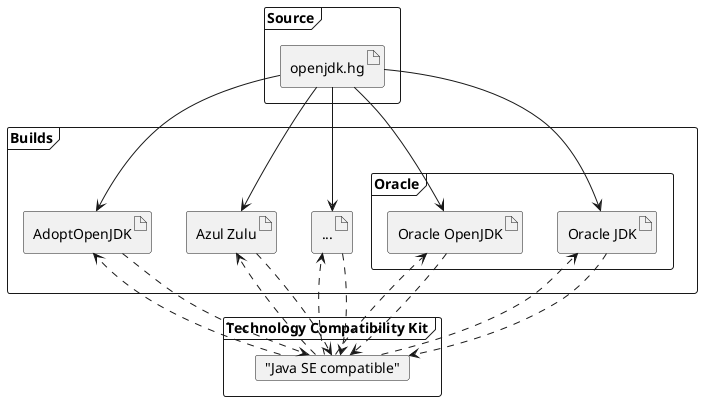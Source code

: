 @startuml

frame Source {
artifact repo as "openjdk.hg"
}

frame Builds {
artifact others as "..."

frame Oracle {
artifact ojdk as "Oracle JDK"
artifact oojdk as "Oracle OpenJDK"
}

artifact ajdk as "Azul Zulu"
artifact aojdk as "AdoptOpenJDK"
}

frame "Technology Compatibility Kit" {
card tck as ""Java SE compatible""
}

repo --> ojdk
repo --> oojdk
repo --> ajdk
repo --> aojdk
repo --> others

ojdk   ..> tck
oojdk  ..> tck
ajdk   ..> tck
aojdk  ..> tck
others ..> tck

tck ..> aojdk
tck ..> ajdk
tck ..> ojdk
tck ..> oojdk
tck ..> others

@enduml
